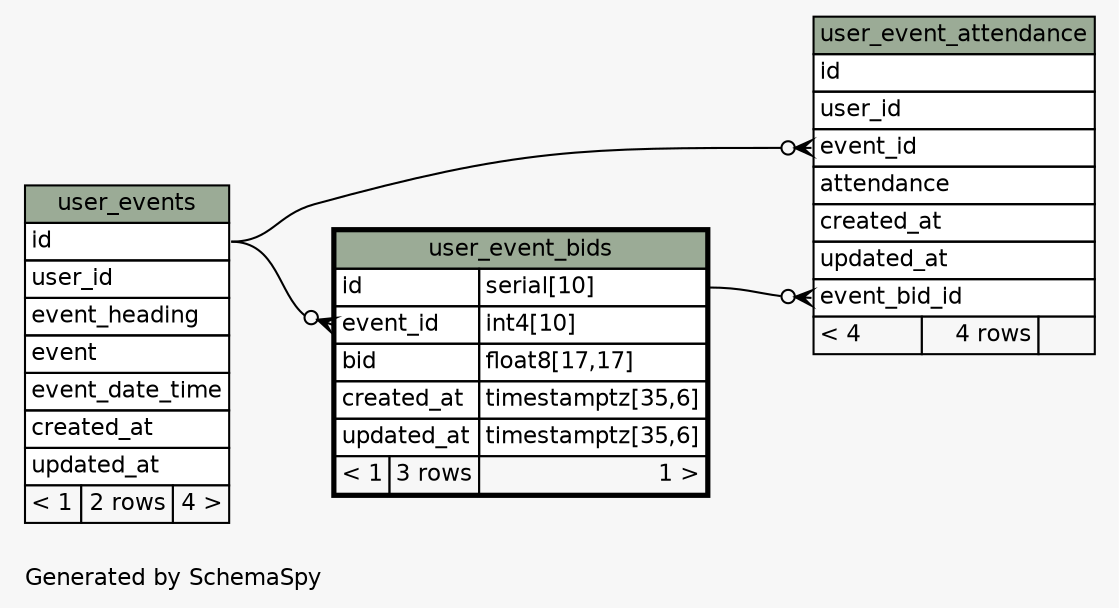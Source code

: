 // dot 2.38.0 on Linux 4.4.0-57-generic
// SchemaSpy rev 590
digraph "oneDegreeRelationshipsDiagram" {
  graph [
    rankdir="RL"
    bgcolor="#f7f7f7"
    label="\nGenerated by SchemaSpy"
    labeljust="l"
    nodesep="0.18"
    ranksep="0.46"
    fontname="Helvetica"
    fontsize="11"
  ];
  node [
    fontname="Helvetica"
    fontsize="11"
    shape="plaintext"
  ];
  edge [
    arrowsize="0.8"
  ];
  "user_event_attendance":"event_bid_id":w -> "user_event_bids":"id.type":e [arrowhead=none dir=back arrowtail=crowodot];
  "user_event_attendance":"event_id":w -> "user_events":"id":e [arrowhead=none dir=back arrowtail=crowodot];
  "user_event_bids":"event_id":w -> "user_events":"id":e [arrowhead=none dir=back arrowtail=crowodot];
  "user_event_attendance" [
    label=<
    <TABLE BORDER="0" CELLBORDER="1" CELLSPACING="0" BGCOLOR="#ffffff">
      <TR><TD COLSPAN="3" BGCOLOR="#9bab96" ALIGN="CENTER">user_event_attendance</TD></TR>
      <TR><TD PORT="id" COLSPAN="3" ALIGN="LEFT">id</TD></TR>
      <TR><TD PORT="user_id" COLSPAN="3" ALIGN="LEFT">user_id</TD></TR>
      <TR><TD PORT="event_id" COLSPAN="3" ALIGN="LEFT">event_id</TD></TR>
      <TR><TD PORT="attendance" COLSPAN="3" ALIGN="LEFT">attendance</TD></TR>
      <TR><TD PORT="created_at" COLSPAN="3" ALIGN="LEFT">created_at</TD></TR>
      <TR><TD PORT="updated_at" COLSPAN="3" ALIGN="LEFT">updated_at</TD></TR>
      <TR><TD PORT="event_bid_id" COLSPAN="3" ALIGN="LEFT">event_bid_id</TD></TR>
      <TR><TD ALIGN="LEFT" BGCOLOR="#f7f7f7">&lt; 4</TD><TD ALIGN="RIGHT" BGCOLOR="#f7f7f7">4 rows</TD><TD ALIGN="RIGHT" BGCOLOR="#f7f7f7">  </TD></TR>
    </TABLE>>
    URL="user_event_attendance.html"
    tooltip="user_event_attendance"
  ];
  "user_event_bids" [
    label=<
    <TABLE BORDER="2" CELLBORDER="1" CELLSPACING="0" BGCOLOR="#ffffff">
      <TR><TD COLSPAN="3" BGCOLOR="#9bab96" ALIGN="CENTER">user_event_bids</TD></TR>
      <TR><TD PORT="id" COLSPAN="2" ALIGN="LEFT">id</TD><TD PORT="id.type" ALIGN="LEFT">serial[10]</TD></TR>
      <TR><TD PORT="event_id" COLSPAN="2" ALIGN="LEFT">event_id</TD><TD PORT="event_id.type" ALIGN="LEFT">int4[10]</TD></TR>
      <TR><TD PORT="bid" COLSPAN="2" ALIGN="LEFT">bid</TD><TD PORT="bid.type" ALIGN="LEFT">float8[17,17]</TD></TR>
      <TR><TD PORT="created_at" COLSPAN="2" ALIGN="LEFT">created_at</TD><TD PORT="created_at.type" ALIGN="LEFT">timestamptz[35,6]</TD></TR>
      <TR><TD PORT="updated_at" COLSPAN="2" ALIGN="LEFT">updated_at</TD><TD PORT="updated_at.type" ALIGN="LEFT">timestamptz[35,6]</TD></TR>
      <TR><TD ALIGN="LEFT" BGCOLOR="#f7f7f7">&lt; 1</TD><TD ALIGN="RIGHT" BGCOLOR="#f7f7f7">3 rows</TD><TD ALIGN="RIGHT" BGCOLOR="#f7f7f7">1 &gt;</TD></TR>
    </TABLE>>
    URL="user_event_bids.html"
    tooltip="user_event_bids"
  ];
  "user_events" [
    label=<
    <TABLE BORDER="0" CELLBORDER="1" CELLSPACING="0" BGCOLOR="#ffffff">
      <TR><TD COLSPAN="3" BGCOLOR="#9bab96" ALIGN="CENTER">user_events</TD></TR>
      <TR><TD PORT="id" COLSPAN="3" ALIGN="LEFT">id</TD></TR>
      <TR><TD PORT="user_id" COLSPAN="3" ALIGN="LEFT">user_id</TD></TR>
      <TR><TD PORT="event_heading" COLSPAN="3" ALIGN="LEFT">event_heading</TD></TR>
      <TR><TD PORT="event" COLSPAN="3" ALIGN="LEFT">event</TD></TR>
      <TR><TD PORT="event_date_time" COLSPAN="3" ALIGN="LEFT">event_date_time</TD></TR>
      <TR><TD PORT="created_at" COLSPAN="3" ALIGN="LEFT">created_at</TD></TR>
      <TR><TD PORT="updated_at" COLSPAN="3" ALIGN="LEFT">updated_at</TD></TR>
      <TR><TD ALIGN="LEFT" BGCOLOR="#f7f7f7">&lt; 1</TD><TD ALIGN="RIGHT" BGCOLOR="#f7f7f7">2 rows</TD><TD ALIGN="RIGHT" BGCOLOR="#f7f7f7">4 &gt;</TD></TR>
    </TABLE>>
    URL="user_events.html"
    tooltip="user_events"
  ];
}
